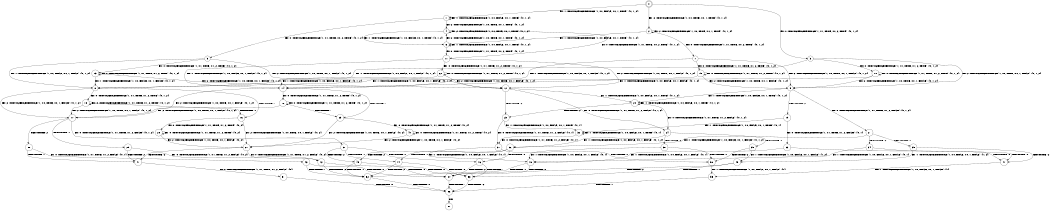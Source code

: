 digraph BCG {
size = "7, 10.5";
center = TRUE;
node [shape = circle];
0 [peripheries = 2];
0 -> 1 [label = "EX !1 !ATOMIC_EXCH_BRANCH (1, +0, FALSE, +0, 1, TRUE) !{0, 1, 2}"];
0 -> 2 [label = "EX !2 !ATOMIC_EXCH_BRANCH (1, +0, TRUE, +0, 1, TRUE) !{0, 1, 2}"];
0 -> 3 [label = "EX !0 !ATOMIC_EXCH_BRANCH (1, +1, TRUE, +0, 2, TRUE) !{0, 1, 2}"];
1 -> 4 [label = "EX !2 !ATOMIC_EXCH_BRANCH (1, +0, TRUE, +0, 1, TRUE) !{0, 1, 2}"];
1 -> 5 [label = "EX !0 !ATOMIC_EXCH_BRANCH (1, +1, TRUE, +0, 2, TRUE) !{0, 1, 2}"];
1 -> 1 [label = "EX !1 !ATOMIC_EXCH_BRANCH (1, +0, FALSE, +0, 1, TRUE) !{0, 1, 2}"];
2 -> 6 [label = "EX !1 !ATOMIC_EXCH_BRANCH (1, +0, FALSE, +0, 1, TRUE) !{0, 1, 2}"];
2 -> 7 [label = "EX !0 !ATOMIC_EXCH_BRANCH (1, +1, TRUE, +0, 2, TRUE) !{0, 1, 2}"];
2 -> 2 [label = "EX !2 !ATOMIC_EXCH_BRANCH (1, +0, TRUE, +0, 1, TRUE) !{0, 1, 2}"];
3 -> 8 [label = "EX !1 !ATOMIC_EXCH_BRANCH (1, +0, FALSE, +0, 1, FALSE) !{0, 1, 2}"];
3 -> 9 [label = "EX !2 !ATOMIC_EXCH_BRANCH (1, +0, TRUE, +0, 1, FALSE) !{0, 1, 2}"];
3 -> 10 [label = "EX !0 !ATOMIC_EXCH_BRANCH (1, +1, TRUE, +1, 2, TRUE) !{0, 1, 2}"];
4 -> 11 [label = "EX !0 !ATOMIC_EXCH_BRANCH (1, +1, TRUE, +0, 2, TRUE) !{0, 1, 2}"];
4 -> 4 [label = "EX !2 !ATOMIC_EXCH_BRANCH (1, +0, TRUE, +0, 1, TRUE) !{0, 1, 2}"];
4 -> 6 [label = "EX !1 !ATOMIC_EXCH_BRANCH (1, +0, FALSE, +0, 1, TRUE) !{0, 1, 2}"];
5 -> 12 [label = "EX !2 !ATOMIC_EXCH_BRANCH (1, +0, TRUE, +0, 1, FALSE) !{0, 1, 2}"];
5 -> 8 [label = "EX !1 !ATOMIC_EXCH_BRANCH (1, +0, FALSE, +0, 1, FALSE) !{0, 1, 2}"];
5 -> 13 [label = "EX !0 !ATOMIC_EXCH_BRANCH (1, +1, TRUE, +1, 2, TRUE) !{0, 1, 2}"];
6 -> 11 [label = "EX !0 !ATOMIC_EXCH_BRANCH (1, +1, TRUE, +0, 2, TRUE) !{0, 1, 2}"];
6 -> 4 [label = "EX !2 !ATOMIC_EXCH_BRANCH (1, +0, TRUE, +0, 1, TRUE) !{0, 1, 2}"];
6 -> 6 [label = "EX !1 !ATOMIC_EXCH_BRANCH (1, +0, FALSE, +0, 1, TRUE) !{0, 1, 2}"];
7 -> 14 [label = "EX !1 !ATOMIC_EXCH_BRANCH (1, +0, FALSE, +0, 1, FALSE) !{0, 1, 2}"];
7 -> 9 [label = "EX !2 !ATOMIC_EXCH_BRANCH (1, +0, TRUE, +0, 1, FALSE) !{0, 1, 2}"];
7 -> 15 [label = "EX !0 !ATOMIC_EXCH_BRANCH (1, +1, TRUE, +1, 2, TRUE) !{0, 1, 2}"];
8 -> 16 [label = "TERMINATE !1"];
8 -> 17 [label = "EX !2 !ATOMIC_EXCH_BRANCH (1, +0, TRUE, +0, 1, FALSE) !{0, 1, 2}"];
8 -> 18 [label = "EX !0 !ATOMIC_EXCH_BRANCH (1, +1, TRUE, +1, 2, TRUE) !{0, 1, 2}"];
9 -> 19 [label = "TERMINATE !2"];
9 -> 20 [label = "EX !1 !ATOMIC_EXCH_BRANCH (1, +0, FALSE, +0, 1, TRUE) !{0, 1, 2}"];
9 -> 21 [label = "EX !0 !ATOMIC_EXCH_BRANCH (1, +1, TRUE, +1, 2, FALSE) !{0, 1, 2}"];
10 -> 8 [label = "EX !1 !ATOMIC_EXCH_BRANCH (1, +0, FALSE, +0, 1, FALSE) !{0, 1, 2}"];
10 -> 9 [label = "EX !2 !ATOMIC_EXCH_BRANCH (1, +0, TRUE, +0, 1, FALSE) !{0, 1, 2}"];
10 -> 10 [label = "EX !0 !ATOMIC_EXCH_BRANCH (1, +1, TRUE, +1, 2, TRUE) !{0, 1, 2}"];
11 -> 12 [label = "EX !2 !ATOMIC_EXCH_BRANCH (1, +0, TRUE, +0, 1, FALSE) !{0, 1, 2}"];
11 -> 14 [label = "EX !1 !ATOMIC_EXCH_BRANCH (1, +0, FALSE, +0, 1, FALSE) !{0, 1, 2}"];
11 -> 22 [label = "EX !0 !ATOMIC_EXCH_BRANCH (1, +1, TRUE, +1, 2, TRUE) !{0, 1, 2}"];
12 -> 23 [label = "TERMINATE !2"];
12 -> 20 [label = "EX !1 !ATOMIC_EXCH_BRANCH (1, +0, FALSE, +0, 1, TRUE) !{0, 1, 2}"];
12 -> 24 [label = "EX !0 !ATOMIC_EXCH_BRANCH (1, +1, TRUE, +1, 2, FALSE) !{0, 1, 2}"];
13 -> 12 [label = "EX !2 !ATOMIC_EXCH_BRANCH (1, +0, TRUE, +0, 1, FALSE) !{0, 1, 2}"];
13 -> 8 [label = "EX !1 !ATOMIC_EXCH_BRANCH (1, +0, FALSE, +0, 1, FALSE) !{0, 1, 2}"];
13 -> 13 [label = "EX !0 !ATOMIC_EXCH_BRANCH (1, +1, TRUE, +1, 2, TRUE) !{0, 1, 2}"];
14 -> 25 [label = "TERMINATE !1"];
14 -> 17 [label = "EX !2 !ATOMIC_EXCH_BRANCH (1, +0, TRUE, +0, 1, FALSE) !{0, 1, 2}"];
14 -> 26 [label = "EX !0 !ATOMIC_EXCH_BRANCH (1, +1, TRUE, +1, 2, TRUE) !{0, 1, 2}"];
15 -> 14 [label = "EX !1 !ATOMIC_EXCH_BRANCH (1, +0, FALSE, +0, 1, FALSE) !{0, 1, 2}"];
15 -> 9 [label = "EX !2 !ATOMIC_EXCH_BRANCH (1, +0, TRUE, +0, 1, FALSE) !{0, 1, 2}"];
15 -> 15 [label = "EX !0 !ATOMIC_EXCH_BRANCH (1, +1, TRUE, +1, 2, TRUE) !{0, 1, 2}"];
16 -> 27 [label = "EX !2 !ATOMIC_EXCH_BRANCH (1, +0, TRUE, +0, 1, FALSE) !{0, 2}"];
16 -> 28 [label = "EX !0 !ATOMIC_EXCH_BRANCH (1, +1, TRUE, +1, 2, TRUE) !{0, 2}"];
17 -> 29 [label = "TERMINATE !1"];
17 -> 30 [label = "TERMINATE !2"];
17 -> 31 [label = "EX !0 !ATOMIC_EXCH_BRANCH (1, +1, TRUE, +1, 2, FALSE) !{0, 1, 2}"];
18 -> 16 [label = "TERMINATE !1"];
18 -> 17 [label = "EX !2 !ATOMIC_EXCH_BRANCH (1, +0, TRUE, +0, 1, FALSE) !{0, 1, 2}"];
18 -> 18 [label = "EX !0 !ATOMIC_EXCH_BRANCH (1, +1, TRUE, +1, 2, TRUE) !{0, 1, 2}"];
19 -> 32 [label = "EX !1 !ATOMIC_EXCH_BRANCH (1, +0, FALSE, +0, 1, TRUE) !{0, 1}"];
19 -> 33 [label = "EX !0 !ATOMIC_EXCH_BRANCH (1, +1, TRUE, +1, 2, FALSE) !{0, 1}"];
20 -> 23 [label = "TERMINATE !2"];
20 -> 20 [label = "EX !1 !ATOMIC_EXCH_BRANCH (1, +0, FALSE, +0, 1, TRUE) !{0, 1, 2}"];
20 -> 24 [label = "EX !0 !ATOMIC_EXCH_BRANCH (1, +1, TRUE, +1, 2, FALSE) !{0, 1, 2}"];
21 -> 34 [label = "TERMINATE !2"];
21 -> 35 [label = "TERMINATE !0"];
21 -> 36 [label = "EX !1 !ATOMIC_EXCH_BRANCH (1, +0, FALSE, +0, 1, FALSE) !{0, 1, 2}"];
22 -> 12 [label = "EX !2 !ATOMIC_EXCH_BRANCH (1, +0, TRUE, +0, 1, FALSE) !{0, 1, 2}"];
22 -> 14 [label = "EX !1 !ATOMIC_EXCH_BRANCH (1, +0, FALSE, +0, 1, FALSE) !{0, 1, 2}"];
22 -> 22 [label = "EX !0 !ATOMIC_EXCH_BRANCH (1, +1, TRUE, +1, 2, TRUE) !{0, 1, 2}"];
23 -> 32 [label = "EX !1 !ATOMIC_EXCH_BRANCH (1, +0, FALSE, +0, 1, TRUE) !{0, 1}"];
23 -> 37 [label = "EX !0 !ATOMIC_EXCH_BRANCH (1, +1, TRUE, +1, 2, FALSE) !{0, 1}"];
24 -> 38 [label = "TERMINATE !2"];
24 -> 39 [label = "TERMINATE !0"];
24 -> 36 [label = "EX !1 !ATOMIC_EXCH_BRANCH (1, +0, FALSE, +0, 1, FALSE) !{0, 1, 2}"];
25 -> 27 [label = "EX !2 !ATOMIC_EXCH_BRANCH (1, +0, TRUE, +0, 1, FALSE) !{0, 2}"];
25 -> 40 [label = "EX !0 !ATOMIC_EXCH_BRANCH (1, +1, TRUE, +1, 2, TRUE) !{0, 2}"];
26 -> 25 [label = "TERMINATE !1"];
26 -> 17 [label = "EX !2 !ATOMIC_EXCH_BRANCH (1, +0, TRUE, +0, 1, FALSE) !{0, 1, 2}"];
26 -> 26 [label = "EX !0 !ATOMIC_EXCH_BRANCH (1, +1, TRUE, +1, 2, TRUE) !{0, 1, 2}"];
27 -> 41 [label = "TERMINATE !2"];
27 -> 42 [label = "EX !0 !ATOMIC_EXCH_BRANCH (1, +1, TRUE, +1, 2, FALSE) !{0, 2}"];
28 -> 27 [label = "EX !2 !ATOMIC_EXCH_BRANCH (1, +0, TRUE, +0, 1, FALSE) !{0, 2}"];
28 -> 28 [label = "EX !0 !ATOMIC_EXCH_BRANCH (1, +1, TRUE, +1, 2, TRUE) !{0, 2}"];
29 -> 41 [label = "TERMINATE !2"];
29 -> 42 [label = "EX !0 !ATOMIC_EXCH_BRANCH (1, +1, TRUE, +1, 2, FALSE) !{0, 2}"];
30 -> 41 [label = "TERMINATE !1"];
30 -> 43 [label = "EX !0 !ATOMIC_EXCH_BRANCH (1, +1, TRUE, +1, 2, FALSE) !{0, 1}"];
31 -> 44 [label = "TERMINATE !1"];
31 -> 45 [label = "TERMINATE !2"];
31 -> 46 [label = "TERMINATE !0"];
32 -> 32 [label = "EX !1 !ATOMIC_EXCH_BRANCH (1, +0, FALSE, +0, 1, TRUE) !{0, 1}"];
32 -> 37 [label = "EX !0 !ATOMIC_EXCH_BRANCH (1, +1, TRUE, +1, 2, FALSE) !{0, 1}"];
33 -> 47 [label = "TERMINATE !0"];
33 -> 48 [label = "EX !1 !ATOMIC_EXCH_BRANCH (1, +0, FALSE, +0, 1, FALSE) !{0, 1}"];
34 -> 47 [label = "TERMINATE !0"];
34 -> 48 [label = "EX !1 !ATOMIC_EXCH_BRANCH (1, +0, FALSE, +0, 1, FALSE) !{0, 1}"];
35 -> 47 [label = "TERMINATE !2"];
35 -> 49 [label = "EX !1 !ATOMIC_EXCH_BRANCH (1, +0, FALSE, +0, 1, FALSE) !{1, 2}"];
36 -> 44 [label = "TERMINATE !1"];
36 -> 45 [label = "TERMINATE !2"];
36 -> 46 [label = "TERMINATE !0"];
37 -> 50 [label = "TERMINATE !0"];
37 -> 48 [label = "EX !1 !ATOMIC_EXCH_BRANCH (1, +0, FALSE, +0, 1, FALSE) !{0, 1}"];
38 -> 50 [label = "TERMINATE !0"];
38 -> 48 [label = "EX !1 !ATOMIC_EXCH_BRANCH (1, +0, FALSE, +0, 1, FALSE) !{0, 1}"];
39 -> 50 [label = "TERMINATE !2"];
39 -> 49 [label = "EX !1 !ATOMIC_EXCH_BRANCH (1, +0, FALSE, +0, 1, FALSE) !{1, 2}"];
40 -> 27 [label = "EX !2 !ATOMIC_EXCH_BRANCH (1, +0, TRUE, +0, 1, FALSE) !{0, 2}"];
40 -> 40 [label = "EX !0 !ATOMIC_EXCH_BRANCH (1, +1, TRUE, +1, 2, TRUE) !{0, 2}"];
41 -> 51 [label = "EX !0 !ATOMIC_EXCH_BRANCH (1, +1, TRUE, +1, 2, FALSE) !{0}"];
42 -> 52 [label = "TERMINATE !2"];
42 -> 53 [label = "TERMINATE !0"];
43 -> 52 [label = "TERMINATE !1"];
43 -> 54 [label = "TERMINATE !0"];
44 -> 52 [label = "TERMINATE !2"];
44 -> 53 [label = "TERMINATE !0"];
45 -> 52 [label = "TERMINATE !1"];
45 -> 54 [label = "TERMINATE !0"];
46 -> 53 [label = "TERMINATE !1"];
46 -> 54 [label = "TERMINATE !2"];
47 -> 55 [label = "EX !1 !ATOMIC_EXCH_BRANCH (1, +0, FALSE, +0, 1, FALSE) !{1}"];
48 -> 52 [label = "TERMINATE !1"];
48 -> 54 [label = "TERMINATE !0"];
49 -> 53 [label = "TERMINATE !1"];
49 -> 54 [label = "TERMINATE !2"];
50 -> 55 [label = "EX !1 !ATOMIC_EXCH_BRANCH (1, +0, FALSE, +0, 1, FALSE) !{1}"];
51 -> 56 [label = "TERMINATE !0"];
52 -> 56 [label = "TERMINATE !0"];
53 -> 56 [label = "TERMINATE !2"];
54 -> 56 [label = "TERMINATE !1"];
55 -> 56 [label = "TERMINATE !1"];
56 -> 57 [label = "exit"];
}
